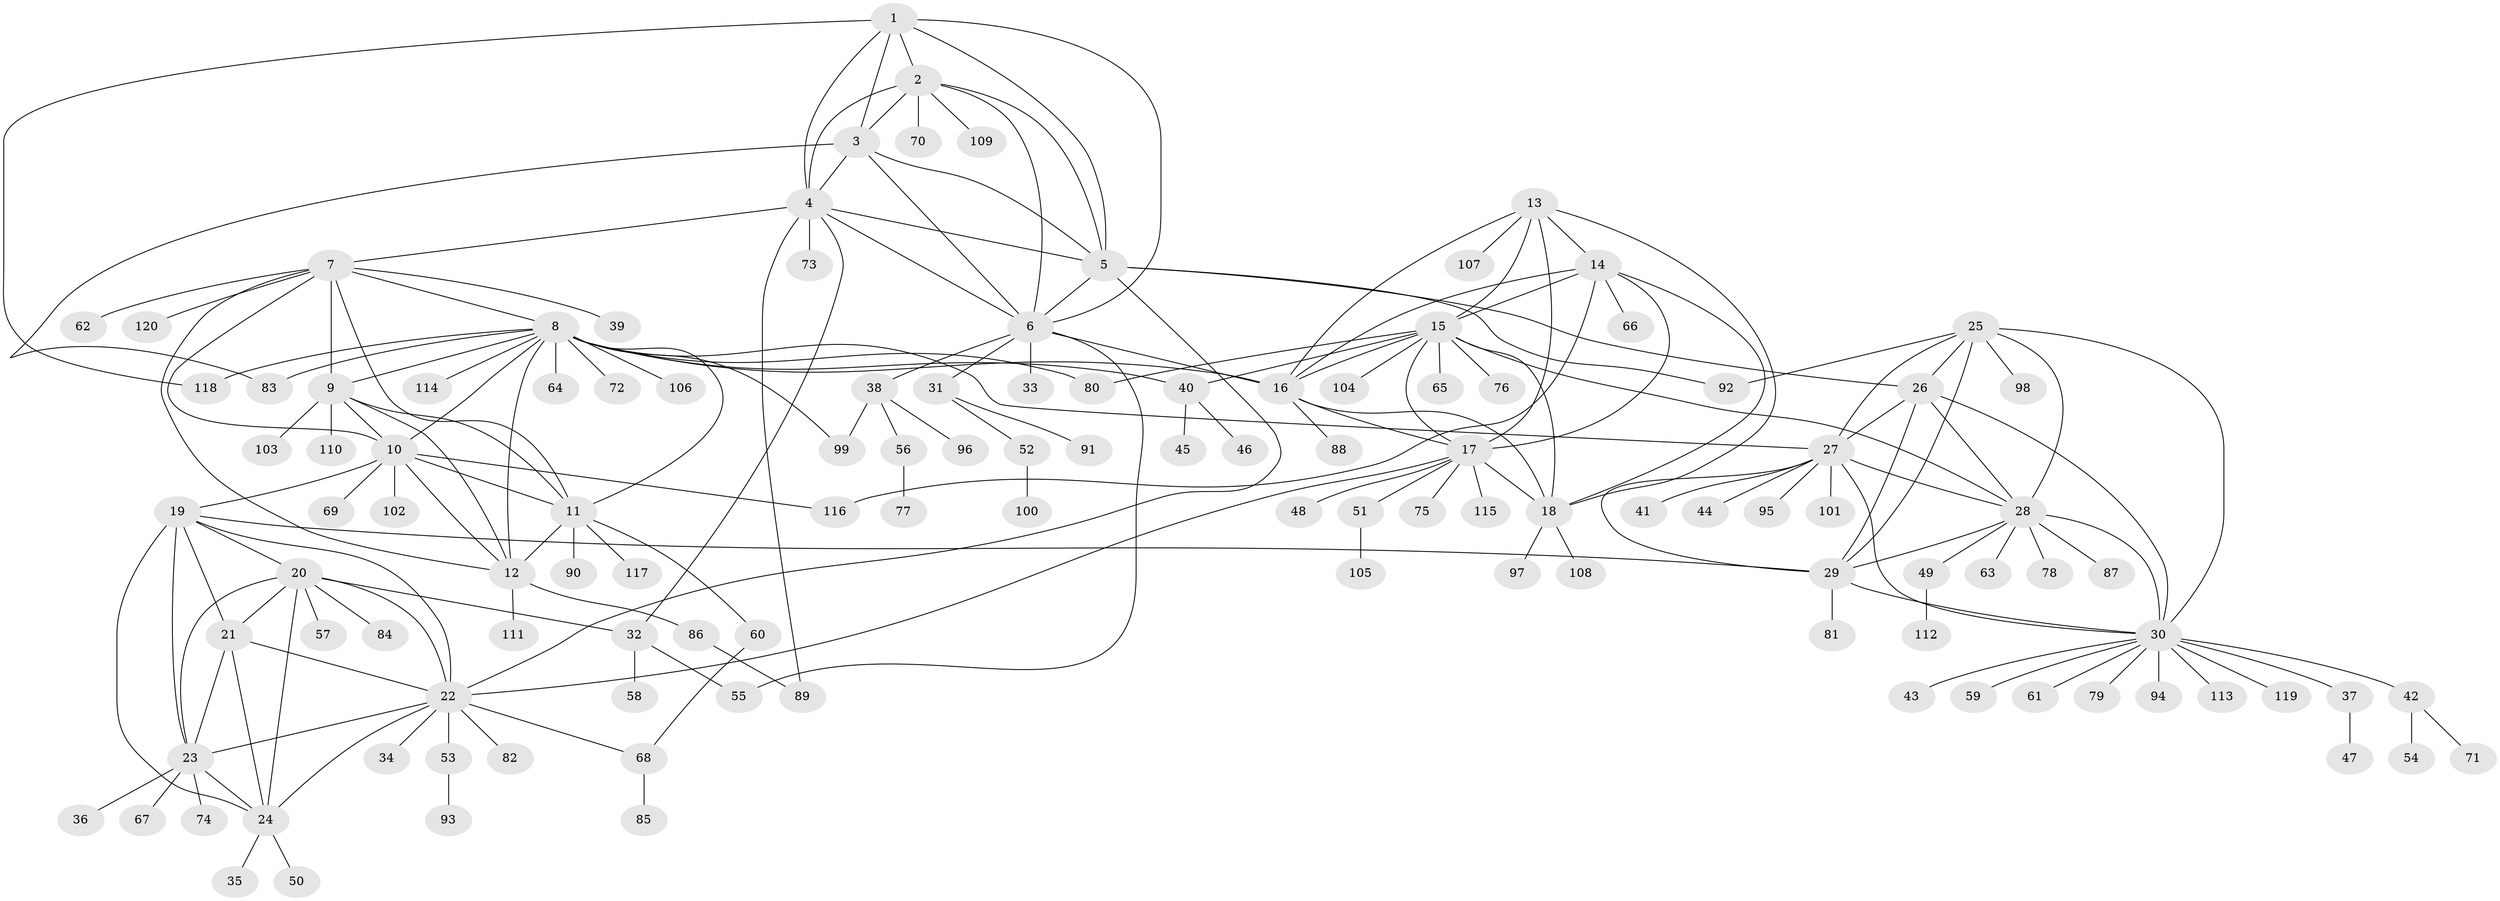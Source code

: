 // coarse degree distribution, {4: 0.011904761904761904, 7: 0.023809523809523808, 10: 0.011904761904761904, 13: 0.03571428571428571, 6: 0.03571428571428571, 5: 0.011904761904761904, 8: 0.023809523809523808, 20: 0.011904761904761904, 1: 0.7261904761904762, 2: 0.09523809523809523, 3: 0.011904761904761904}
// Generated by graph-tools (version 1.1) at 2025/58/03/04/25 21:58:49]
// undirected, 120 vertices, 186 edges
graph export_dot {
graph [start="1"]
  node [color=gray90,style=filled];
  1;
  2;
  3;
  4;
  5;
  6;
  7;
  8;
  9;
  10;
  11;
  12;
  13;
  14;
  15;
  16;
  17;
  18;
  19;
  20;
  21;
  22;
  23;
  24;
  25;
  26;
  27;
  28;
  29;
  30;
  31;
  32;
  33;
  34;
  35;
  36;
  37;
  38;
  39;
  40;
  41;
  42;
  43;
  44;
  45;
  46;
  47;
  48;
  49;
  50;
  51;
  52;
  53;
  54;
  55;
  56;
  57;
  58;
  59;
  60;
  61;
  62;
  63;
  64;
  65;
  66;
  67;
  68;
  69;
  70;
  71;
  72;
  73;
  74;
  75;
  76;
  77;
  78;
  79;
  80;
  81;
  82;
  83;
  84;
  85;
  86;
  87;
  88;
  89;
  90;
  91;
  92;
  93;
  94;
  95;
  96;
  97;
  98;
  99;
  100;
  101;
  102;
  103;
  104;
  105;
  106;
  107;
  108;
  109;
  110;
  111;
  112;
  113;
  114;
  115;
  116;
  117;
  118;
  119;
  120;
  1 -- 2;
  1 -- 3;
  1 -- 4;
  1 -- 5;
  1 -- 6;
  1 -- 118;
  2 -- 3;
  2 -- 4;
  2 -- 5;
  2 -- 6;
  2 -- 70;
  2 -- 109;
  3 -- 4;
  3 -- 5;
  3 -- 6;
  3 -- 83;
  4 -- 5;
  4 -- 6;
  4 -- 7;
  4 -- 32;
  4 -- 73;
  4 -- 89;
  5 -- 6;
  5 -- 22;
  5 -- 26;
  5 -- 92;
  6 -- 16;
  6 -- 31;
  6 -- 33;
  6 -- 38;
  6 -- 55;
  7 -- 8;
  7 -- 9;
  7 -- 10;
  7 -- 11;
  7 -- 12;
  7 -- 39;
  7 -- 62;
  7 -- 120;
  8 -- 9;
  8 -- 10;
  8 -- 11;
  8 -- 12;
  8 -- 16;
  8 -- 27;
  8 -- 40;
  8 -- 64;
  8 -- 72;
  8 -- 80;
  8 -- 83;
  8 -- 99;
  8 -- 106;
  8 -- 114;
  8 -- 118;
  9 -- 10;
  9 -- 11;
  9 -- 12;
  9 -- 103;
  9 -- 110;
  10 -- 11;
  10 -- 12;
  10 -- 19;
  10 -- 69;
  10 -- 102;
  10 -- 116;
  11 -- 12;
  11 -- 60;
  11 -- 90;
  11 -- 117;
  12 -- 86;
  12 -- 111;
  13 -- 14;
  13 -- 15;
  13 -- 16;
  13 -- 17;
  13 -- 18;
  13 -- 107;
  14 -- 15;
  14 -- 16;
  14 -- 17;
  14 -- 18;
  14 -- 66;
  14 -- 116;
  15 -- 16;
  15 -- 17;
  15 -- 18;
  15 -- 28;
  15 -- 40;
  15 -- 65;
  15 -- 76;
  15 -- 80;
  15 -- 104;
  16 -- 17;
  16 -- 18;
  16 -- 88;
  17 -- 18;
  17 -- 22;
  17 -- 48;
  17 -- 51;
  17 -- 75;
  17 -- 115;
  18 -- 97;
  18 -- 108;
  19 -- 20;
  19 -- 21;
  19 -- 22;
  19 -- 23;
  19 -- 24;
  19 -- 29;
  20 -- 21;
  20 -- 22;
  20 -- 23;
  20 -- 24;
  20 -- 32;
  20 -- 57;
  20 -- 84;
  21 -- 22;
  21 -- 23;
  21 -- 24;
  22 -- 23;
  22 -- 24;
  22 -- 34;
  22 -- 53;
  22 -- 68;
  22 -- 82;
  23 -- 24;
  23 -- 36;
  23 -- 67;
  23 -- 74;
  24 -- 35;
  24 -- 50;
  25 -- 26;
  25 -- 27;
  25 -- 28;
  25 -- 29;
  25 -- 30;
  25 -- 92;
  25 -- 98;
  26 -- 27;
  26 -- 28;
  26 -- 29;
  26 -- 30;
  27 -- 28;
  27 -- 29;
  27 -- 30;
  27 -- 41;
  27 -- 44;
  27 -- 95;
  27 -- 101;
  28 -- 29;
  28 -- 30;
  28 -- 49;
  28 -- 63;
  28 -- 78;
  28 -- 87;
  29 -- 30;
  29 -- 81;
  30 -- 37;
  30 -- 42;
  30 -- 43;
  30 -- 59;
  30 -- 61;
  30 -- 79;
  30 -- 94;
  30 -- 113;
  30 -- 119;
  31 -- 52;
  31 -- 91;
  32 -- 55;
  32 -- 58;
  37 -- 47;
  38 -- 56;
  38 -- 96;
  38 -- 99;
  40 -- 45;
  40 -- 46;
  42 -- 54;
  42 -- 71;
  49 -- 112;
  51 -- 105;
  52 -- 100;
  53 -- 93;
  56 -- 77;
  60 -- 68;
  68 -- 85;
  86 -- 89;
}
